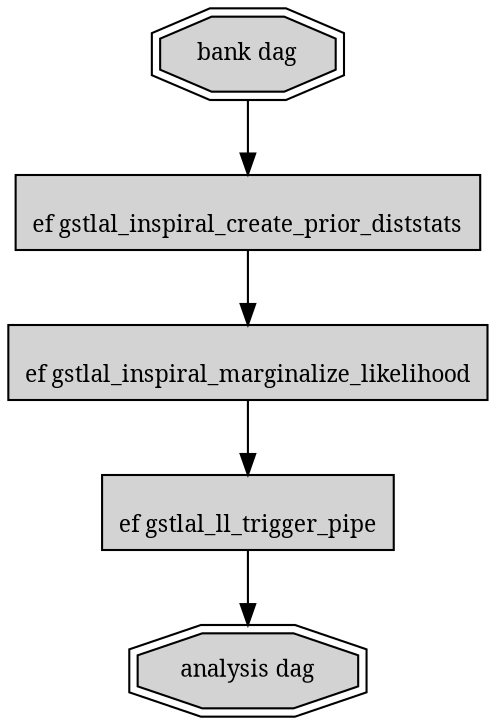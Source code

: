digraph analysis { 
        // graph attributes 
        graph [fontname="Roman", fontsize=11]; 
        edge [ fontname="Roman", fontsize=10 ]; 
        node [fontname="Roman", shape=box, fontsize=11, style=filled]; 
         
        "bank dag" [shape=doubleoctagon]; 
        "analysis dag" [shape=doubleoctagon];
	gstlal_inspiral_create_prior_diststats [label="\ref gstlal_inspiral_create_prior_diststats"];
        gstlal_inspiral_marginalize_likelihood [label="\ref gstlal_inspiral_marginalize_likelihood"];
	gstlal_ll_trigger_pipe [label="\ref gstlal_ll_trigger_pipe"];
 
        "bank dag" -> gstlal_inspiral_create_prior_diststats -> gstlal_inspiral_marginalize_likelihood -> gstlal_ll_trigger_pipe -> "analysis dag" 
}
